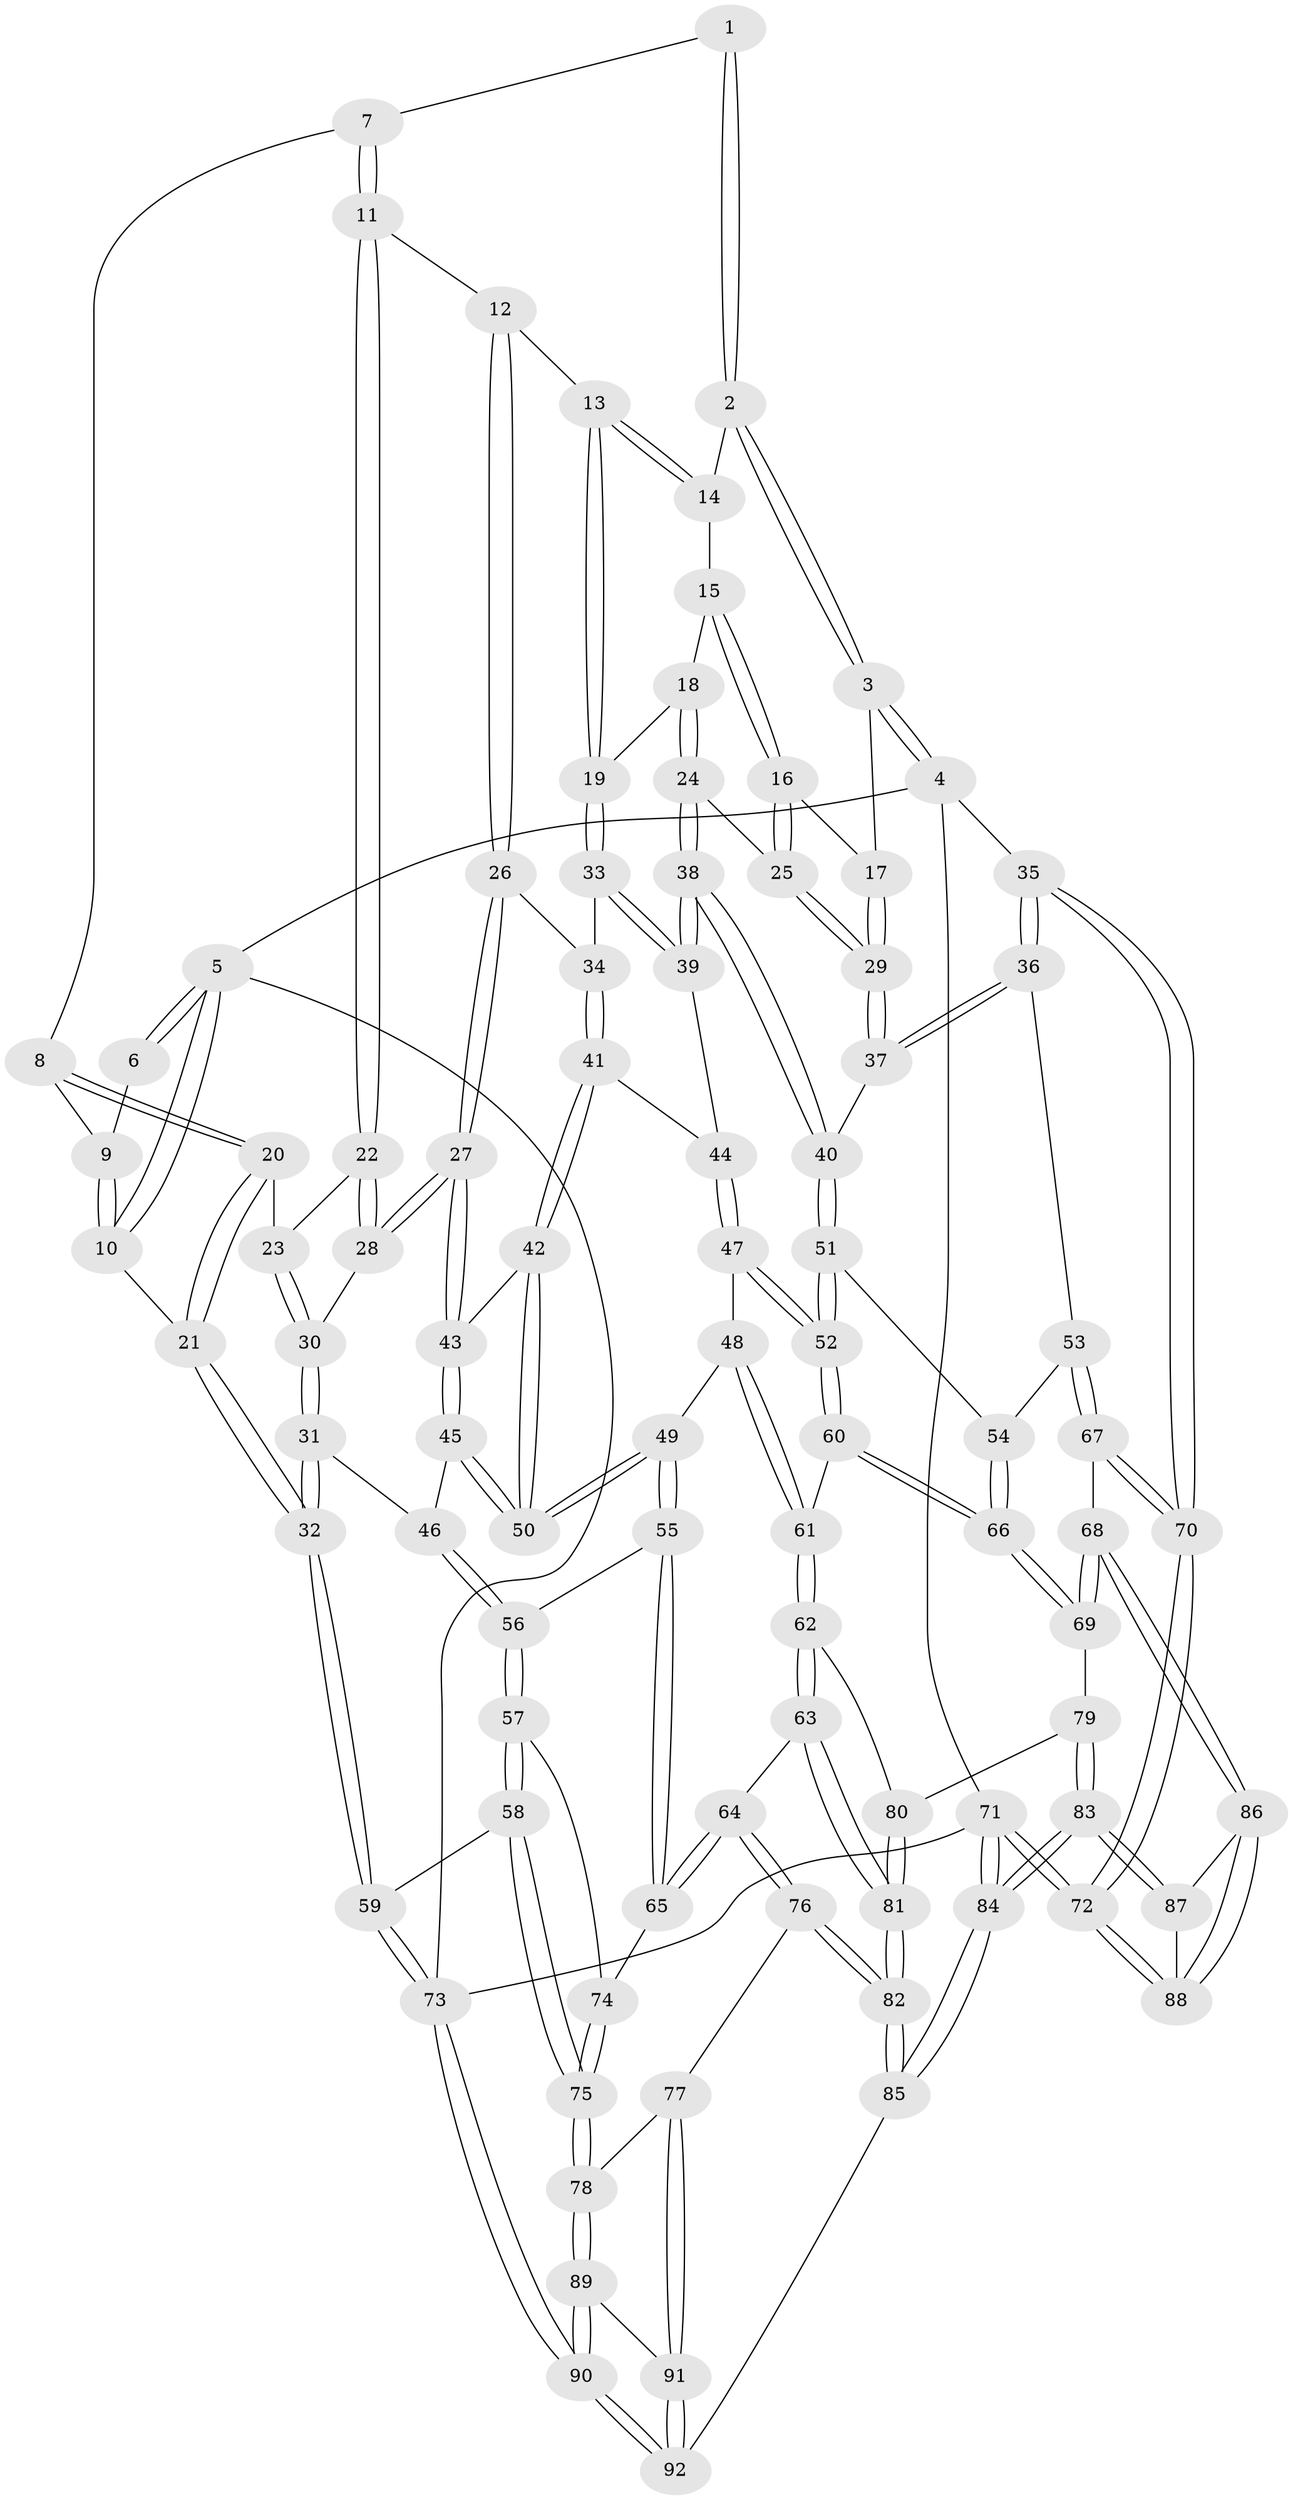 // Generated by graph-tools (version 1.1) at 2025/17/03/09/25 04:17:20]
// undirected, 92 vertices, 227 edges
graph export_dot {
graph [start="1"]
  node [color=gray90,style=filled];
  1 [pos="+0.2337535343784295+0"];
  2 [pos="+0.5905442555648674+0"];
  3 [pos="+1+0"];
  4 [pos="+1+0"];
  5 [pos="+0+0"];
  6 [pos="+0.2012327627158253+0"];
  7 [pos="+0.24893740381613919+0"];
  8 [pos="+0.11529423017545679+0.11489473411641456"];
  9 [pos="+0.08894532524988052+0.008758168670333088"];
  10 [pos="+0+0.2382952212801578"];
  11 [pos="+0.2817619133810745+0.07520340919852012"];
  12 [pos="+0.3383728700612465+0.10044925952134745"];
  13 [pos="+0.4399571511394264+0.12809235546492023"];
  14 [pos="+0.5908744520788776+0"];
  15 [pos="+0.6026869626918948+0"];
  16 [pos="+0.7758146106318938+0.11155501789565771"];
  17 [pos="+1+0"];
  18 [pos="+0.6195496378705521+0.1173593725273275"];
  19 [pos="+0.4605415531091316+0.16991591624141444"];
  20 [pos="+0.11551954984874625+0.11852685891653958"];
  21 [pos="+0+0.2961459258457759"];
  22 [pos="+0.2537187036356251+0.10950053046279269"];
  23 [pos="+0.20395821483187931+0.13632393869220874"];
  24 [pos="+0.6905102116911579+0.2071865698070885"];
  25 [pos="+0.7730085854604408+0.1951606938397026"];
  26 [pos="+0.3300471158570612+0.2765349096631093"];
  27 [pos="+0.30172932531098456+0.2810289366810986"];
  28 [pos="+0.30035071799424534+0.2769066925022545"];
  29 [pos="+0.8630048113988654+0.25201403876151074"];
  30 [pos="+0.193374562841659+0.17690729833871477"];
  31 [pos="+0.13493314237093387+0.34960867667641904"];
  32 [pos="+0+0.3871540369528206"];
  33 [pos="+0.46145543097793057+0.18100272694605762"];
  34 [pos="+0.36403934966467294+0.2771413713045817"];
  35 [pos="+1+0.34345370202382297"];
  36 [pos="+0.9263882462965114+0.3402903033608489"];
  37 [pos="+0.8985955668425981+0.30934509126248355"];
  38 [pos="+0.5983160236283643+0.2994015522048169"];
  39 [pos="+0.5590373482037823+0.28838895699598643"];
  40 [pos="+0.6253336531264557+0.37920421761092715"];
  41 [pos="+0.3903237353750814+0.3178074786889256"];
  42 [pos="+0.3771048824832393+0.40460654755749004"];
  43 [pos="+0.2387229429285018+0.33192057388338275"];
  44 [pos="+0.4761785028462173+0.3459854400938414"];
  45 [pos="+0.2013113530650743+0.3495781904011087"];
  46 [pos="+0.17719165571338874+0.35880423658450233"];
  47 [pos="+0.451640497081693+0.44869223954436765"];
  48 [pos="+0.4288046992231955+0.46144707139713576"];
  49 [pos="+0.3975878335581539+0.46180708805726567"];
  50 [pos="+0.3953692789006579+0.45715316844379245"];
  51 [pos="+0.6267672718007252+0.4121900283759025"];
  52 [pos="+0.6027018984646119+0.46357564350822056"];
  53 [pos="+0.8884345729877023+0.40618112651476046"];
  54 [pos="+0.8138973471634723+0.45421645046515857"];
  55 [pos="+0.3108129074218952+0.5356827095845852"];
  56 [pos="+0.23929938948489568+0.45991450682999296"];
  57 [pos="+0.1324259874512404+0.5760466744885768"];
  58 [pos="+0+0.6158428320476828"];
  59 [pos="+0+0.596852540409341"];
  60 [pos="+0.6156938518223857+0.5541553756688691"];
  61 [pos="+0.5004368635363937+0.6158160997129685"];
  62 [pos="+0.4491908899417762+0.6867958852546817"];
  63 [pos="+0.4336070129209436+0.6967002004938045"];
  64 [pos="+0.42107108836189827+0.70034566029456"];
  65 [pos="+0.30589414325627884+0.584095144612989"];
  66 [pos="+0.7239513263951238+0.6302737217817305"];
  67 [pos="+0.9458048104709421+0.6855567875784644"];
  68 [pos="+0.8701870263720927+0.7144188517079615"];
  69 [pos="+0.7530250396687496+0.696281624594833"];
  70 [pos="+1+0.7092290556492031"];
  71 [pos="+1+1"];
  72 [pos="+1+1"];
  73 [pos="+0+1"];
  74 [pos="+0.29964478360756436+0.5868811292970094"];
  75 [pos="+0.12464242397221603+0.7911842341733434"];
  76 [pos="+0.377385991518044+0.78147002645832"];
  77 [pos="+0.2191283153725413+0.8629634895442019"];
  78 [pos="+0.14754389126599676+0.8204268902634049"];
  79 [pos="+0.7318694174891995+0.7201163774604967"];
  80 [pos="+0.6497504022052599+0.738517903605628"];
  81 [pos="+0.5609535977243587+0.8265947790220726"];
  82 [pos="+0.5529259520119905+1"];
  83 [pos="+0.6645098604464135+1"];
  84 [pos="+0.6387171607272107+1"];
  85 [pos="+0.5989552965149181+1"];
  86 [pos="+0.878980392098601+0.8438065505047129"];
  87 [pos="+0.8178818388175981+0.9448996191201563"];
  88 [pos="+0.9949023826337453+0.9379845673689129"];
  89 [pos="+0.03362880358656376+0.9765278898931905"];
  90 [pos="+0+1"];
  91 [pos="+0.2637290341475563+1"];
  92 [pos="+0.31221981897402024+1"];
  1 -- 2;
  1 -- 2;
  1 -- 7;
  2 -- 3;
  2 -- 3;
  2 -- 14;
  3 -- 4;
  3 -- 4;
  3 -- 17;
  4 -- 5;
  4 -- 35;
  4 -- 71;
  5 -- 6;
  5 -- 6;
  5 -- 10;
  5 -- 10;
  5 -- 73;
  6 -- 9;
  7 -- 8;
  7 -- 11;
  7 -- 11;
  8 -- 9;
  8 -- 20;
  8 -- 20;
  9 -- 10;
  9 -- 10;
  10 -- 21;
  11 -- 12;
  11 -- 22;
  11 -- 22;
  12 -- 13;
  12 -- 26;
  12 -- 26;
  13 -- 14;
  13 -- 14;
  13 -- 19;
  13 -- 19;
  14 -- 15;
  15 -- 16;
  15 -- 16;
  15 -- 18;
  16 -- 17;
  16 -- 25;
  16 -- 25;
  17 -- 29;
  17 -- 29;
  18 -- 19;
  18 -- 24;
  18 -- 24;
  19 -- 33;
  19 -- 33;
  20 -- 21;
  20 -- 21;
  20 -- 23;
  21 -- 32;
  21 -- 32;
  22 -- 23;
  22 -- 28;
  22 -- 28;
  23 -- 30;
  23 -- 30;
  24 -- 25;
  24 -- 38;
  24 -- 38;
  25 -- 29;
  25 -- 29;
  26 -- 27;
  26 -- 27;
  26 -- 34;
  27 -- 28;
  27 -- 28;
  27 -- 43;
  27 -- 43;
  28 -- 30;
  29 -- 37;
  29 -- 37;
  30 -- 31;
  30 -- 31;
  31 -- 32;
  31 -- 32;
  31 -- 46;
  32 -- 59;
  32 -- 59;
  33 -- 34;
  33 -- 39;
  33 -- 39;
  34 -- 41;
  34 -- 41;
  35 -- 36;
  35 -- 36;
  35 -- 70;
  35 -- 70;
  36 -- 37;
  36 -- 37;
  36 -- 53;
  37 -- 40;
  38 -- 39;
  38 -- 39;
  38 -- 40;
  38 -- 40;
  39 -- 44;
  40 -- 51;
  40 -- 51;
  41 -- 42;
  41 -- 42;
  41 -- 44;
  42 -- 43;
  42 -- 50;
  42 -- 50;
  43 -- 45;
  43 -- 45;
  44 -- 47;
  44 -- 47;
  45 -- 46;
  45 -- 50;
  45 -- 50;
  46 -- 56;
  46 -- 56;
  47 -- 48;
  47 -- 52;
  47 -- 52;
  48 -- 49;
  48 -- 61;
  48 -- 61;
  49 -- 50;
  49 -- 50;
  49 -- 55;
  49 -- 55;
  51 -- 52;
  51 -- 52;
  51 -- 54;
  52 -- 60;
  52 -- 60;
  53 -- 54;
  53 -- 67;
  53 -- 67;
  54 -- 66;
  54 -- 66;
  55 -- 56;
  55 -- 65;
  55 -- 65;
  56 -- 57;
  56 -- 57;
  57 -- 58;
  57 -- 58;
  57 -- 74;
  58 -- 59;
  58 -- 75;
  58 -- 75;
  59 -- 73;
  59 -- 73;
  60 -- 61;
  60 -- 66;
  60 -- 66;
  61 -- 62;
  61 -- 62;
  62 -- 63;
  62 -- 63;
  62 -- 80;
  63 -- 64;
  63 -- 81;
  63 -- 81;
  64 -- 65;
  64 -- 65;
  64 -- 76;
  64 -- 76;
  65 -- 74;
  66 -- 69;
  66 -- 69;
  67 -- 68;
  67 -- 70;
  67 -- 70;
  68 -- 69;
  68 -- 69;
  68 -- 86;
  68 -- 86;
  69 -- 79;
  70 -- 72;
  70 -- 72;
  71 -- 72;
  71 -- 72;
  71 -- 84;
  71 -- 84;
  71 -- 73;
  72 -- 88;
  72 -- 88;
  73 -- 90;
  73 -- 90;
  74 -- 75;
  74 -- 75;
  75 -- 78;
  75 -- 78;
  76 -- 77;
  76 -- 82;
  76 -- 82;
  77 -- 78;
  77 -- 91;
  77 -- 91;
  78 -- 89;
  78 -- 89;
  79 -- 80;
  79 -- 83;
  79 -- 83;
  80 -- 81;
  80 -- 81;
  81 -- 82;
  81 -- 82;
  82 -- 85;
  82 -- 85;
  83 -- 84;
  83 -- 84;
  83 -- 87;
  83 -- 87;
  84 -- 85;
  84 -- 85;
  85 -- 92;
  86 -- 87;
  86 -- 88;
  86 -- 88;
  87 -- 88;
  89 -- 90;
  89 -- 90;
  89 -- 91;
  90 -- 92;
  90 -- 92;
  91 -- 92;
  91 -- 92;
}
